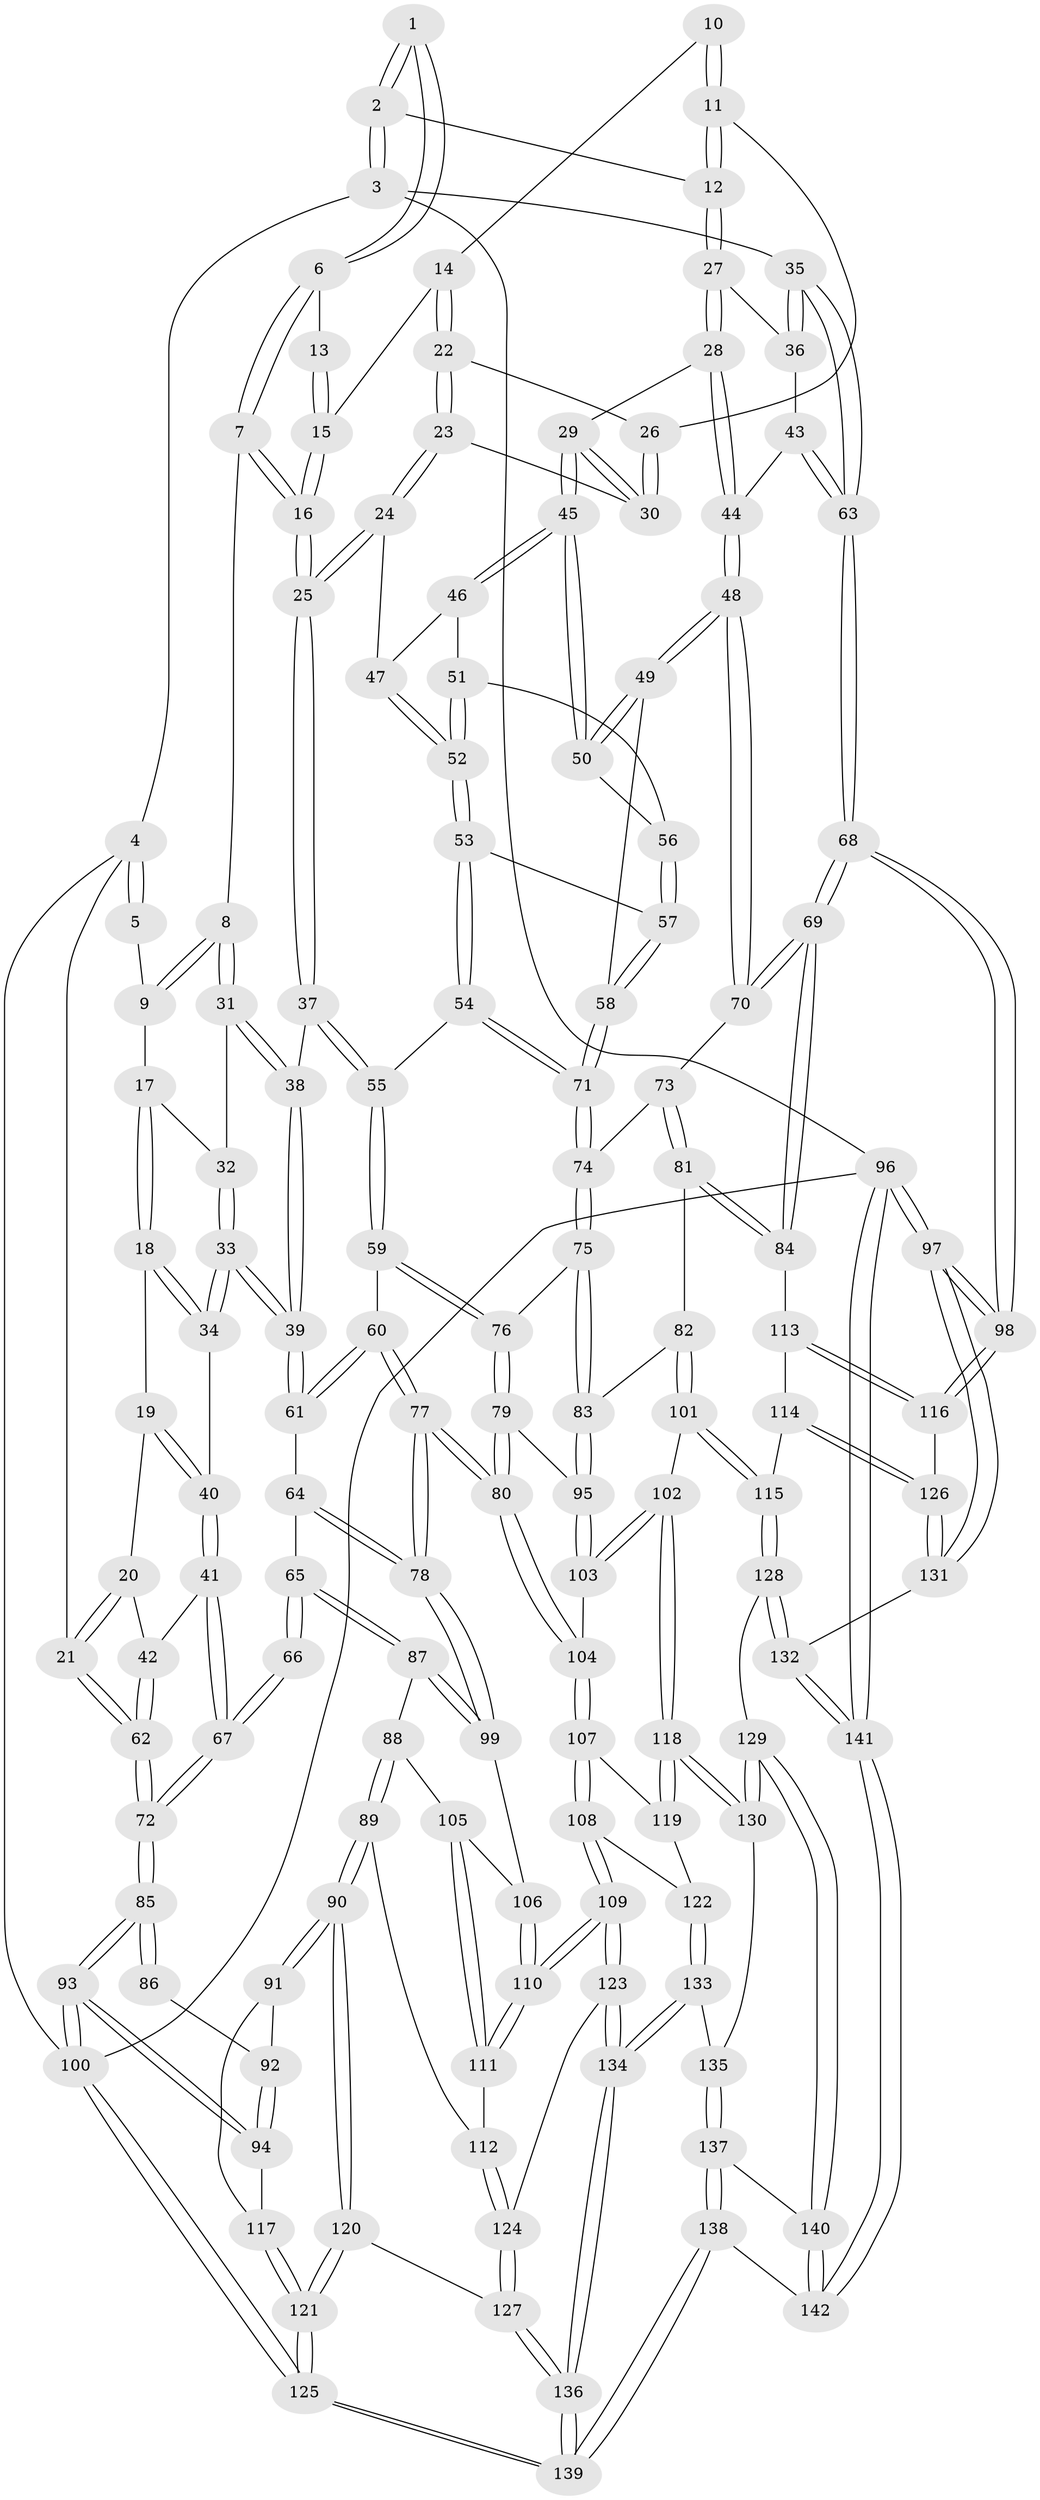 // Generated by graph-tools (version 1.1) at 2025/51/03/09/25 03:51:05]
// undirected, 142 vertices, 352 edges
graph export_dot {
graph [start="1"]
  node [color=gray90,style=filled];
  1 [pos="+0.5812457141866505+0"];
  2 [pos="+1+0"];
  3 [pos="+1+0"];
  4 [pos="+0+0"];
  5 [pos="+0.31507890510577014+0"];
  6 [pos="+0.5931665842602566+0"];
  7 [pos="+0.5598821467806976+0.10752473525381433"];
  8 [pos="+0.5034005132526049+0.1573757287704972"];
  9 [pos="+0.3179203559154371+0"];
  10 [pos="+0.7152011161388921+0.09958671617750263"];
  11 [pos="+0.8100743695418384+0.13570408000948736"];
  12 [pos="+0.8414608767338817+0.12516710941537065"];
  13 [pos="+0.6460168182160803+0.04358072897538856"];
  14 [pos="+0.7033766678676975+0.16760919822617154"];
  15 [pos="+0.6752749137887318+0.15381762463226403"];
  16 [pos="+0.6202473818361659+0.2081374908925461"];
  17 [pos="+0.3141711674556258+0.09784221194581554"];
  18 [pos="+0.24612989925540982+0.19861814447320436"];
  19 [pos="+0.07823460892365387+0.18940243690703384"];
  20 [pos="+0.03413661052667846+0.17005559273096243"];
  21 [pos="+0+0"];
  22 [pos="+0.7181509368849732+0.1921285823974886"];
  23 [pos="+0.6741739071393904+0.2782898520606846"];
  24 [pos="+0.66919839694691+0.2821447308183955"];
  25 [pos="+0.6435013193536195+0.284042184981313"];
  26 [pos="+0.7923326424725885+0.15464417220290766"];
  27 [pos="+0.9018421113115939+0.26321455512893766"];
  28 [pos="+0.8943189350633785+0.27241017009381785"];
  29 [pos="+0.8660282836215355+0.2917256983773821"];
  30 [pos="+0.7737361420044678+0.25700561136026845"];
  31 [pos="+0.4732655156535621+0.1913608153274851"];
  32 [pos="+0.37931272968914836+0.15025198119829755"];
  33 [pos="+0.3688352691564211+0.3598689174417149"];
  34 [pos="+0.28108600626549596+0.2964427078965398"];
  35 [pos="+1+0.1371634721718826"];
  36 [pos="+0.9890736186730434+0.2538343784854009"];
  37 [pos="+0.6211928689910646+0.30152971055370764"];
  38 [pos="+0.4792891361083142+0.28348294888950815"];
  39 [pos="+0.38301544971639556+0.37347231345263343"];
  40 [pos="+0.157871744399128+0.3635477777050769"];
  41 [pos="+0.13742931843309866+0.40797921657891006"];
  42 [pos="+0.056236855308110296+0.36598291796179644"];
  43 [pos="+0.9749807545622978+0.39233115576306976"];
  44 [pos="+0.9481520516413419+0.39796206764887937"];
  45 [pos="+0.8500914505116567+0.32080766684110695"];
  46 [pos="+0.7315417822258266+0.31844283081608116"];
  47 [pos="+0.6972507661798846+0.30930219161522726"];
  48 [pos="+0.896864920071168+0.4560529869014732"];
  49 [pos="+0.8632814060321091+0.4378492324765084"];
  50 [pos="+0.8473294649644327+0.3306605026787587"];
  51 [pos="+0.7893028297539499+0.3618894829554186"];
  52 [pos="+0.7312236717279272+0.38047492459732674"];
  53 [pos="+0.7317631994293249+0.3941798114458881"];
  54 [pos="+0.674675076197433+0.45320286000851556"];
  55 [pos="+0.6066826897985774+0.4469328717700144"];
  56 [pos="+0.790623415354766+0.3619962268133567"];
  57 [pos="+0.7812541330693465+0.4250826163878809"];
  58 [pos="+0.800977889621584+0.4533598710131295"];
  59 [pos="+0.5632166970438993+0.48920265681516384"];
  60 [pos="+0.5395929284425913+0.4843403045579054"];
  61 [pos="+0.3868982214136636+0.43154471052354754"];
  62 [pos="+0+0.44667657361516544"];
  63 [pos="+1+0.46423184125696904"];
  64 [pos="+0.38183433156159885+0.4381814800954253"];
  65 [pos="+0.212929610787037+0.5340750225093396"];
  66 [pos="+0.17735686101374976+0.5187813985469546"];
  67 [pos="+0.1465477603142587+0.48218819468475144"];
  68 [pos="+1+0.6649974033589348"];
  69 [pos="+1+0.6165251900529094"];
  70 [pos="+0.9410755462912693+0.5437964651855113"];
  71 [pos="+0.7560665081805983+0.5087843298991385"];
  72 [pos="+0+0.48640092465311346"];
  73 [pos="+0.7765134196952476+0.565939556277055"];
  74 [pos="+0.7601467951716602+0.5600798649696667"];
  75 [pos="+0.7267969628561426+0.5879288173106075"];
  76 [pos="+0.5700733352782199+0.5092760941175899"];
  77 [pos="+0.4271013607695578+0.6557428285880238"];
  78 [pos="+0.4173200478211392+0.6500667682492357"];
  79 [pos="+0.5676370609829929+0.5955399860714179"];
  80 [pos="+0.4524204444951009+0.6762799915002617"];
  81 [pos="+0.850229419051496+0.68027954059041"];
  82 [pos="+0.7254496864913936+0.6581807916718991"];
  83 [pos="+0.7127745714636433+0.6229248003974943"];
  84 [pos="+0.8509852897422245+0.6809084790365911"];
  85 [pos="+0+0.594386290031512"];
  86 [pos="+0.08888230548123036+0.5939306154512753"];
  87 [pos="+0.21669431524252414+0.548958908172591"];
  88 [pos="+0.21734262773763716+0.6368422884723565"];
  89 [pos="+0.14110829768922467+0.7372899884084887"];
  90 [pos="+0.13889012935103837+0.7382253355999835"];
  91 [pos="+0.08509663659885135+0.7125598094461384"];
  92 [pos="+0.08747691996777521+0.6054145587422151"];
  93 [pos="+0+0.7037964209156943"];
  94 [pos="+0+0.7112569682703128"];
  95 [pos="+0.6147433784293497+0.6506626991094472"];
  96 [pos="+1+1"];
  97 [pos="+1+1"];
  98 [pos="+1+0.6920961796026736"];
  99 [pos="+0.3899142772752182+0.6552087033960812"];
  100 [pos="+0+1"];
  101 [pos="+0.7216965863898136+0.7621228699776957"];
  102 [pos="+0.6249021667083589+0.7600094574643823"];
  103 [pos="+0.6105855832918532+0.685208351978701"];
  104 [pos="+0.45976021558518027+0.6978651839183754"];
  105 [pos="+0.2787247167992686+0.6930394065736675"];
  106 [pos="+0.3794610920985967+0.6624240891235874"];
  107 [pos="+0.45978463793875574+0.6980559775596962"];
  108 [pos="+0.34378186790577414+0.8007395864996452"];
  109 [pos="+0.328312971734069+0.8027263076518698"];
  110 [pos="+0.3234522317200438+0.7884559039246073"];
  111 [pos="+0.285125751916543+0.7347183610600181"];
  112 [pos="+0.20349049748268766+0.7669793469621649"];
  113 [pos="+0.8505005433127424+0.6819904798749182"];
  114 [pos="+0.8099482457652721+0.7507346832762142"];
  115 [pos="+0.7420590767032907+0.777073023352669"];
  116 [pos="+0.9154945648426782+0.7979137234973074"];
  117 [pos="+0.018960717116459004+0.7161522811841667"];
  118 [pos="+0.5746352212827772+0.8057538924685893"];
  119 [pos="+0.47759849049884173+0.7320656732719717"];
  120 [pos="+0.10441801999960837+0.8961494661745166"];
  121 [pos="+0.09443165916762182+0.90805530900014"];
  122 [pos="+0.428676804158183+0.829868655985901"];
  123 [pos="+0.32671599948859426+0.8052593968190607"];
  124 [pos="+0.2502629371215745+0.8330343927392387"];
  125 [pos="+0+1"];
  126 [pos="+0.8878272294272705+0.8120557164813734"];
  127 [pos="+0.23026636628699765+0.8623737578074976"];
  128 [pos="+0.7593757040517934+0.931778776637661"];
  129 [pos="+0.615631798262518+0.9089523997916676"];
  130 [pos="+0.5691318390498028+0.8491663647736564"];
  131 [pos="+0.8563195703456552+0.9041486108997678"];
  132 [pos="+0.7745675849173433+0.9474634821806419"];
  133 [pos="+0.46114071467705303+0.8881434020582599"];
  134 [pos="+0.35011163494468844+0.9313011709167107"];
  135 [pos="+0.47044799992175756+0.8912684717017303"];
  136 [pos="+0.31613218953108946+0.9899789276892496"];
  137 [pos="+0.4731155567960806+0.9096751233588803"];
  138 [pos="+0.3191996038769249+1"];
  139 [pos="+0.2703256907174463+1"];
  140 [pos="+0.5482268747273814+1"];
  141 [pos="+0.7964958511397103+1"];
  142 [pos="+0.5316468480280014+1"];
  1 -- 2;
  1 -- 2;
  1 -- 6;
  1 -- 6;
  2 -- 3;
  2 -- 3;
  2 -- 12;
  3 -- 4;
  3 -- 35;
  3 -- 96;
  4 -- 5;
  4 -- 5;
  4 -- 21;
  4 -- 100;
  5 -- 9;
  6 -- 7;
  6 -- 7;
  6 -- 13;
  7 -- 8;
  7 -- 16;
  7 -- 16;
  8 -- 9;
  8 -- 9;
  8 -- 31;
  8 -- 31;
  9 -- 17;
  10 -- 11;
  10 -- 11;
  10 -- 14;
  11 -- 12;
  11 -- 12;
  11 -- 26;
  12 -- 27;
  12 -- 27;
  13 -- 15;
  13 -- 15;
  14 -- 15;
  14 -- 22;
  14 -- 22;
  15 -- 16;
  15 -- 16;
  16 -- 25;
  16 -- 25;
  17 -- 18;
  17 -- 18;
  17 -- 32;
  18 -- 19;
  18 -- 34;
  18 -- 34;
  19 -- 20;
  19 -- 40;
  19 -- 40;
  20 -- 21;
  20 -- 21;
  20 -- 42;
  21 -- 62;
  21 -- 62;
  22 -- 23;
  22 -- 23;
  22 -- 26;
  23 -- 24;
  23 -- 24;
  23 -- 30;
  24 -- 25;
  24 -- 25;
  24 -- 47;
  25 -- 37;
  25 -- 37;
  26 -- 30;
  26 -- 30;
  27 -- 28;
  27 -- 28;
  27 -- 36;
  28 -- 29;
  28 -- 44;
  28 -- 44;
  29 -- 30;
  29 -- 30;
  29 -- 45;
  29 -- 45;
  31 -- 32;
  31 -- 38;
  31 -- 38;
  32 -- 33;
  32 -- 33;
  33 -- 34;
  33 -- 34;
  33 -- 39;
  33 -- 39;
  34 -- 40;
  35 -- 36;
  35 -- 36;
  35 -- 63;
  35 -- 63;
  36 -- 43;
  37 -- 38;
  37 -- 55;
  37 -- 55;
  38 -- 39;
  38 -- 39;
  39 -- 61;
  39 -- 61;
  40 -- 41;
  40 -- 41;
  41 -- 42;
  41 -- 67;
  41 -- 67;
  42 -- 62;
  42 -- 62;
  43 -- 44;
  43 -- 63;
  43 -- 63;
  44 -- 48;
  44 -- 48;
  45 -- 46;
  45 -- 46;
  45 -- 50;
  45 -- 50;
  46 -- 47;
  46 -- 51;
  47 -- 52;
  47 -- 52;
  48 -- 49;
  48 -- 49;
  48 -- 70;
  48 -- 70;
  49 -- 50;
  49 -- 50;
  49 -- 58;
  50 -- 56;
  51 -- 52;
  51 -- 52;
  51 -- 56;
  52 -- 53;
  52 -- 53;
  53 -- 54;
  53 -- 54;
  53 -- 57;
  54 -- 55;
  54 -- 71;
  54 -- 71;
  55 -- 59;
  55 -- 59;
  56 -- 57;
  56 -- 57;
  57 -- 58;
  57 -- 58;
  58 -- 71;
  58 -- 71;
  59 -- 60;
  59 -- 76;
  59 -- 76;
  60 -- 61;
  60 -- 61;
  60 -- 77;
  60 -- 77;
  61 -- 64;
  62 -- 72;
  62 -- 72;
  63 -- 68;
  63 -- 68;
  64 -- 65;
  64 -- 78;
  64 -- 78;
  65 -- 66;
  65 -- 66;
  65 -- 87;
  65 -- 87;
  66 -- 67;
  66 -- 67;
  67 -- 72;
  67 -- 72;
  68 -- 69;
  68 -- 69;
  68 -- 98;
  68 -- 98;
  69 -- 70;
  69 -- 70;
  69 -- 84;
  69 -- 84;
  70 -- 73;
  71 -- 74;
  71 -- 74;
  72 -- 85;
  72 -- 85;
  73 -- 74;
  73 -- 81;
  73 -- 81;
  74 -- 75;
  74 -- 75;
  75 -- 76;
  75 -- 83;
  75 -- 83;
  76 -- 79;
  76 -- 79;
  77 -- 78;
  77 -- 78;
  77 -- 80;
  77 -- 80;
  78 -- 99;
  78 -- 99;
  79 -- 80;
  79 -- 80;
  79 -- 95;
  80 -- 104;
  80 -- 104;
  81 -- 82;
  81 -- 84;
  81 -- 84;
  82 -- 83;
  82 -- 101;
  82 -- 101;
  83 -- 95;
  83 -- 95;
  84 -- 113;
  85 -- 86;
  85 -- 86;
  85 -- 93;
  85 -- 93;
  86 -- 92;
  87 -- 88;
  87 -- 99;
  87 -- 99;
  88 -- 89;
  88 -- 89;
  88 -- 105;
  89 -- 90;
  89 -- 90;
  89 -- 112;
  90 -- 91;
  90 -- 91;
  90 -- 120;
  90 -- 120;
  91 -- 92;
  91 -- 117;
  92 -- 94;
  92 -- 94;
  93 -- 94;
  93 -- 94;
  93 -- 100;
  93 -- 100;
  94 -- 117;
  95 -- 103;
  95 -- 103;
  96 -- 97;
  96 -- 97;
  96 -- 141;
  96 -- 141;
  96 -- 100;
  97 -- 98;
  97 -- 98;
  97 -- 131;
  97 -- 131;
  98 -- 116;
  98 -- 116;
  99 -- 106;
  100 -- 125;
  100 -- 125;
  101 -- 102;
  101 -- 115;
  101 -- 115;
  102 -- 103;
  102 -- 103;
  102 -- 118;
  102 -- 118;
  103 -- 104;
  104 -- 107;
  104 -- 107;
  105 -- 106;
  105 -- 111;
  105 -- 111;
  106 -- 110;
  106 -- 110;
  107 -- 108;
  107 -- 108;
  107 -- 119;
  108 -- 109;
  108 -- 109;
  108 -- 122;
  109 -- 110;
  109 -- 110;
  109 -- 123;
  109 -- 123;
  110 -- 111;
  110 -- 111;
  111 -- 112;
  112 -- 124;
  112 -- 124;
  113 -- 114;
  113 -- 116;
  113 -- 116;
  114 -- 115;
  114 -- 126;
  114 -- 126;
  115 -- 128;
  115 -- 128;
  116 -- 126;
  117 -- 121;
  117 -- 121;
  118 -- 119;
  118 -- 119;
  118 -- 130;
  118 -- 130;
  119 -- 122;
  120 -- 121;
  120 -- 121;
  120 -- 127;
  121 -- 125;
  121 -- 125;
  122 -- 133;
  122 -- 133;
  123 -- 124;
  123 -- 134;
  123 -- 134;
  124 -- 127;
  124 -- 127;
  125 -- 139;
  125 -- 139;
  126 -- 131;
  126 -- 131;
  127 -- 136;
  127 -- 136;
  128 -- 129;
  128 -- 132;
  128 -- 132;
  129 -- 130;
  129 -- 130;
  129 -- 140;
  129 -- 140;
  130 -- 135;
  131 -- 132;
  132 -- 141;
  132 -- 141;
  133 -- 134;
  133 -- 134;
  133 -- 135;
  134 -- 136;
  134 -- 136;
  135 -- 137;
  135 -- 137;
  136 -- 139;
  136 -- 139;
  137 -- 138;
  137 -- 138;
  137 -- 140;
  138 -- 139;
  138 -- 139;
  138 -- 142;
  140 -- 142;
  140 -- 142;
  141 -- 142;
  141 -- 142;
}
